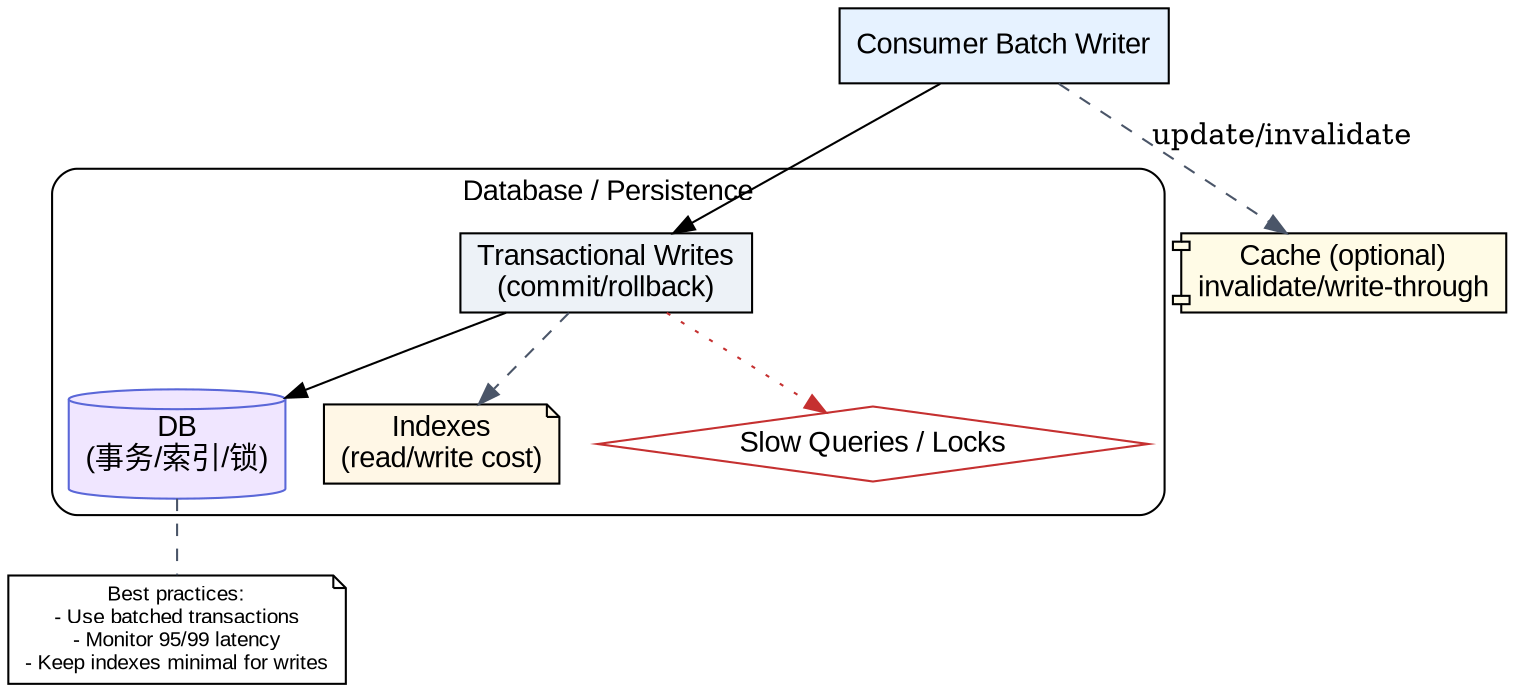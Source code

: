 digraph db_flow {
  rankdir=TB;
  graph [fontname="Arial"];
  node [fontname="Arial", shape=record];

  subgraph cluster_db {
    label="Database / Persistence";
    style=rounded;
    db [label="DB\n(事务/索引/锁)", shape=cylinder, fillcolor="#F0E6FF", style=filled, color="#5A67D8"];
    tx [label="Transactional Writes\n(commit/rollback)", shape=box, fillcolor="#EDF2F7", style=filled];
    idx [label="Indexes\n(read/write cost)", shape=note, fillcolor="#FFF7E6", style=filled];
    slowq [label="Slow Queries / Locks", shape=diamond, color="#C53030"];
  }

  app [label="Consumer Batch Writer", shape=box, fillcolor="#E6F2FF", style=filled];
  cache [label="Cache (optional)\ninvalidate/write-through", shape=component, fillcolor="#FFFBE6", style=filled];

  app -> tx -> db;
  tx -> idx [style=dashed, color="#4A5568"];
  tx -> slowq [style=dotted, color="#C53030"];
  app -> cache [label="update/invalidate", style=dashed, color="#4A5568"];

  // notes
  note1 [label="Best practices:\n- Use batched transactions\n- Monitor 95/99 latency\n- Keep indexes minimal for writes", shape=note, fontsize=10];
  db -> note1 [style=dashed, arrowhead=none, color="#4A5568"];
}

